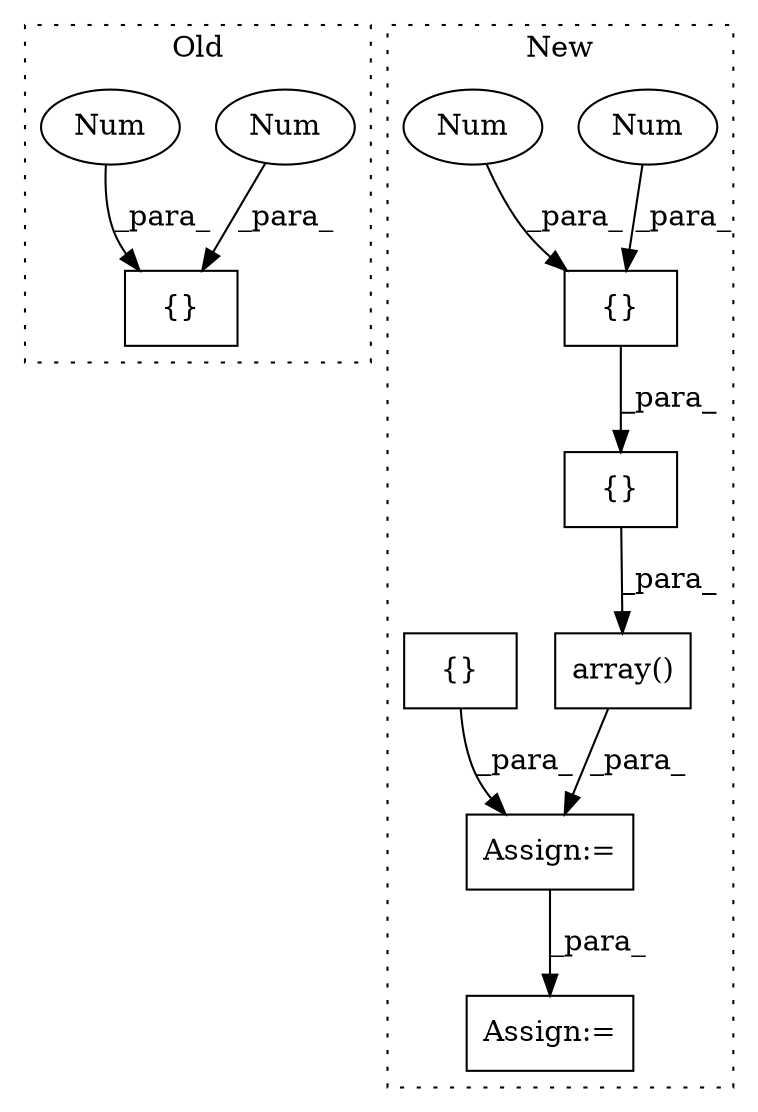 digraph G {
subgraph cluster0 {
1 [label="{}" a="59" s="196,201" l="1,0" shape="box"];
8 [label="Num" a="76" s="197" l="1" shape="ellipse"];
9 [label="Num" a="76" s="200" l="1" shape="ellipse"];
label = "Old";
style="dotted";
}
subgraph cluster1 {
2 [label="array()" a="75" s="1651,1669" l="9,1" shape="box"];
3 [label="Assign:=" a="68" s="1687" l="3" shape="box"];
4 [label="{}" a="59" s="1661,1667" l="1,0" shape="box"];
5 [label="Num" a="76" s="1665" l="2" shape="ellipse"];
6 [label="Num" a="76" s="1662" l="1" shape="ellipse"];
7 [label="{}" a="59" s="1660,1668" l="1,0" shape="box"];
10 [label="Assign:=" a="68" s="1982" l="3" shape="box"];
11 [label="{}" a="59" s="1623,1628" l="1,0" shape="box"];
label = "New";
style="dotted";
}
2 -> 3 [label="_para_"];
3 -> 10 [label="_para_"];
4 -> 7 [label="_para_"];
5 -> 4 [label="_para_"];
6 -> 4 [label="_para_"];
7 -> 2 [label="_para_"];
8 -> 1 [label="_para_"];
9 -> 1 [label="_para_"];
11 -> 3 [label="_para_"];
}